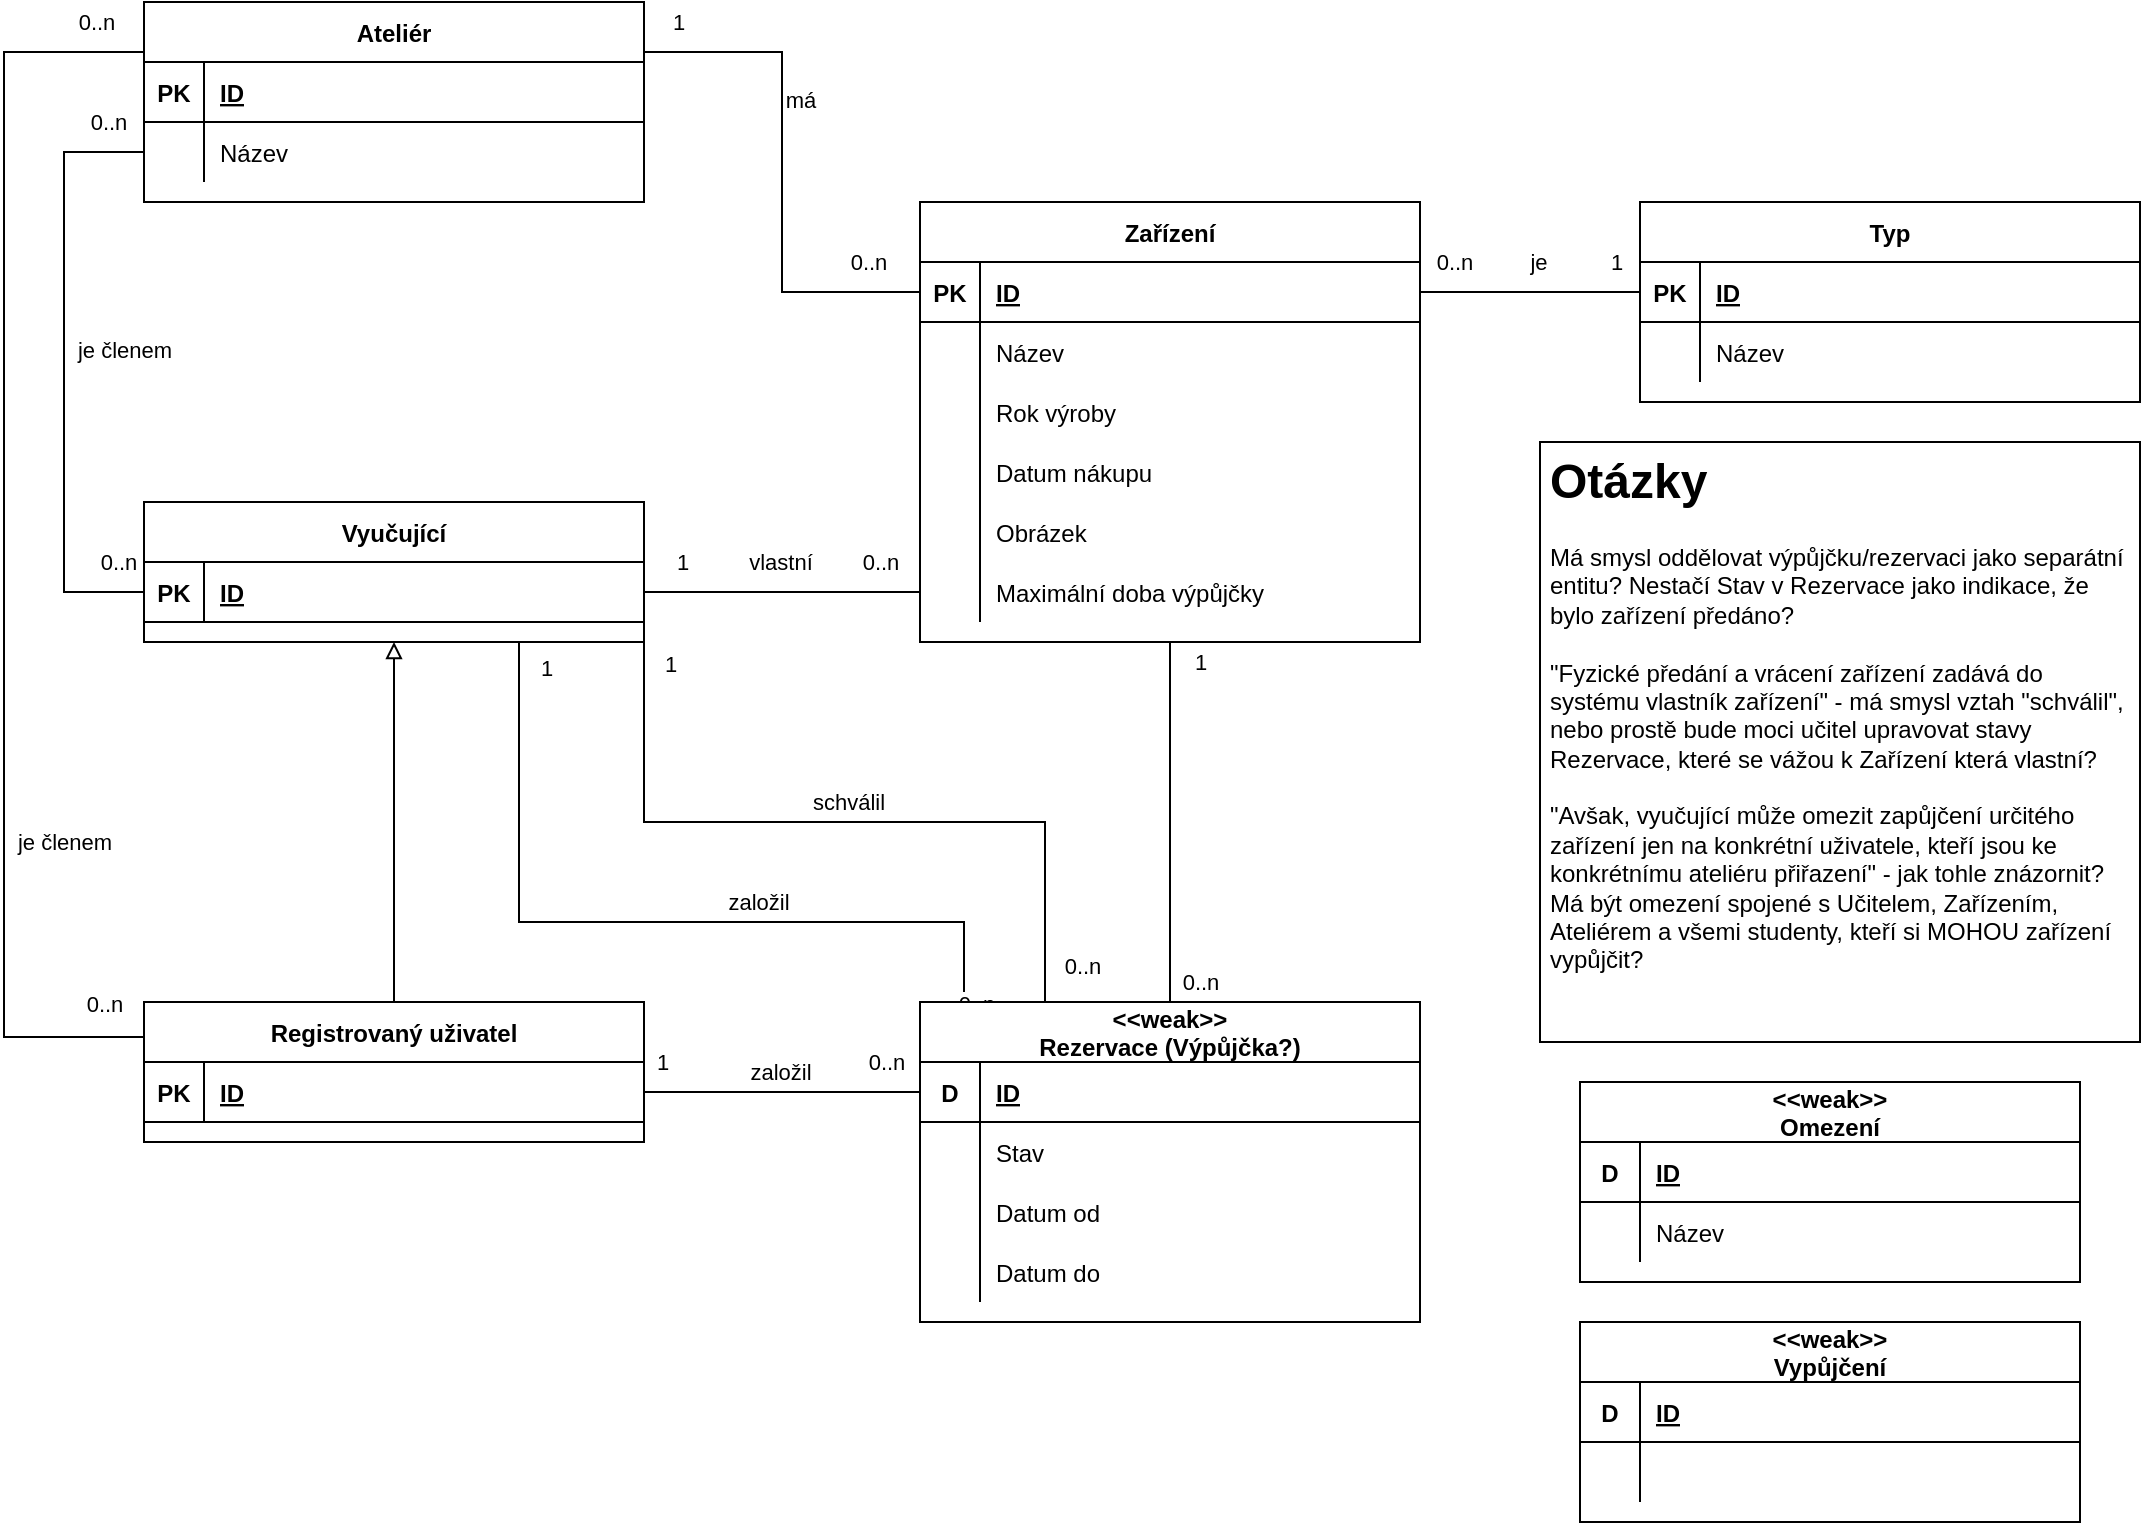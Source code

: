 <mxfile version="20.7.4" type="device"><diagram id="R2lEEEUBdFMjLlhIrx00" name="Page-1"><mxGraphModel dx="2049" dy="1206" grid="1" gridSize="10" guides="1" tooltips="1" connect="1" arrows="1" fold="1" page="1" pageScale="1" pageWidth="1100" pageHeight="850" math="0" shadow="0" extFonts="Permanent Marker^https://fonts.googleapis.com/css?family=Permanent+Marker"><root><mxCell id="0"/><mxCell id="1" parent="0"/><mxCell id="R9z5pihI-R_wJn7ileky-112" style="edgeStyle=orthogonalEdgeStyle;rounded=0;orthogonalLoop=1;jettySize=auto;html=1;exitX=0.5;exitY=1;exitDx=0;exitDy=0;entryX=0.5;entryY=0;entryDx=0;entryDy=0;strokeWidth=1;endArrow=none;endFill=0;" edge="1" parent="1" source="C-vyLk0tnHw3VtMMgP7b-2" target="R9z5pihI-R_wJn7ileky-101"><mxGeometry relative="1" as="geometry"/></mxCell><mxCell id="R9z5pihI-R_wJn7ileky-117" value="0..n" style="edgeLabel;html=1;align=center;verticalAlign=middle;resizable=0;points=[];" vertex="1" connectable="0" parent="R9z5pihI-R_wJn7ileky-112"><mxGeometry x="0.84" y="1" relative="1" as="geometry"><mxPoint x="14" y="4" as="offset"/></mxGeometry></mxCell><mxCell id="R9z5pihI-R_wJn7ileky-118" value="1" style="edgeLabel;html=1;align=center;verticalAlign=middle;resizable=0;points=[];" vertex="1" connectable="0" parent="R9z5pihI-R_wJn7ileky-112"><mxGeometry x="-0.846" y="-2" relative="1" as="geometry"><mxPoint x="17" y="-4" as="offset"/></mxGeometry></mxCell><mxCell id="C-vyLk0tnHw3VtMMgP7b-2" value="Zařízení" style="shape=table;startSize=30;container=1;collapsible=1;childLayout=tableLayout;fixedRows=1;rowLines=0;fontStyle=1;align=center;resizeLast=1;" parent="1" vertex="1"><mxGeometry x="480" y="130" width="250" height="220" as="geometry"/></mxCell><mxCell id="C-vyLk0tnHw3VtMMgP7b-3" value="" style="shape=partialRectangle;collapsible=0;dropTarget=0;pointerEvents=0;fillColor=none;points=[[0,0.5],[1,0.5]];portConstraint=eastwest;top=0;left=0;right=0;bottom=1;" parent="C-vyLk0tnHw3VtMMgP7b-2" vertex="1"><mxGeometry y="30" width="250" height="30" as="geometry"/></mxCell><mxCell id="C-vyLk0tnHw3VtMMgP7b-4" value="PK" style="shape=partialRectangle;overflow=hidden;connectable=0;fillColor=none;top=0;left=0;bottom=0;right=0;fontStyle=1;" parent="C-vyLk0tnHw3VtMMgP7b-3" vertex="1"><mxGeometry width="30" height="30" as="geometry"><mxRectangle width="30" height="30" as="alternateBounds"/></mxGeometry></mxCell><mxCell id="C-vyLk0tnHw3VtMMgP7b-5" value="ID" style="shape=partialRectangle;overflow=hidden;connectable=0;fillColor=none;top=0;left=0;bottom=0;right=0;align=left;spacingLeft=6;fontStyle=5;" parent="C-vyLk0tnHw3VtMMgP7b-3" vertex="1"><mxGeometry x="30" width="220" height="30" as="geometry"><mxRectangle width="220" height="30" as="alternateBounds"/></mxGeometry></mxCell><mxCell id="C-vyLk0tnHw3VtMMgP7b-6" value="" style="shape=partialRectangle;collapsible=0;dropTarget=0;pointerEvents=0;fillColor=none;points=[[0,0.5],[1,0.5]];portConstraint=eastwest;top=0;left=0;right=0;bottom=0;" parent="C-vyLk0tnHw3VtMMgP7b-2" vertex="1"><mxGeometry y="60" width="250" height="30" as="geometry"/></mxCell><mxCell id="C-vyLk0tnHw3VtMMgP7b-7" value="" style="shape=partialRectangle;overflow=hidden;connectable=0;fillColor=none;top=0;left=0;bottom=0;right=0;" parent="C-vyLk0tnHw3VtMMgP7b-6" vertex="1"><mxGeometry width="30" height="30" as="geometry"><mxRectangle width="30" height="30" as="alternateBounds"/></mxGeometry></mxCell><mxCell id="C-vyLk0tnHw3VtMMgP7b-8" value="Název" style="shape=partialRectangle;overflow=hidden;connectable=0;fillColor=none;top=0;left=0;bottom=0;right=0;align=left;spacingLeft=6;" parent="C-vyLk0tnHw3VtMMgP7b-6" vertex="1"><mxGeometry x="30" width="220" height="30" as="geometry"><mxRectangle width="220" height="30" as="alternateBounds"/></mxGeometry></mxCell><mxCell id="R9z5pihI-R_wJn7ileky-7" value="" style="shape=partialRectangle;collapsible=0;dropTarget=0;pointerEvents=0;fillColor=none;points=[[0,0.5],[1,0.5]];portConstraint=eastwest;top=0;left=0;right=0;bottom=0;" vertex="1" parent="C-vyLk0tnHw3VtMMgP7b-2"><mxGeometry y="90" width="250" height="30" as="geometry"/></mxCell><mxCell id="R9z5pihI-R_wJn7ileky-8" value="" style="shape=partialRectangle;overflow=hidden;connectable=0;fillColor=none;top=0;left=0;bottom=0;right=0;" vertex="1" parent="R9z5pihI-R_wJn7ileky-7"><mxGeometry width="30" height="30" as="geometry"><mxRectangle width="30" height="30" as="alternateBounds"/></mxGeometry></mxCell><mxCell id="R9z5pihI-R_wJn7ileky-9" value="Rok výroby" style="shape=partialRectangle;overflow=hidden;connectable=0;fillColor=none;top=0;left=0;bottom=0;right=0;align=left;spacingLeft=6;" vertex="1" parent="R9z5pihI-R_wJn7ileky-7"><mxGeometry x="30" width="220" height="30" as="geometry"><mxRectangle width="220" height="30" as="alternateBounds"/></mxGeometry></mxCell><mxCell id="R9z5pihI-R_wJn7ileky-10" value="" style="shape=partialRectangle;collapsible=0;dropTarget=0;pointerEvents=0;fillColor=none;points=[[0,0.5],[1,0.5]];portConstraint=eastwest;top=0;left=0;right=0;bottom=0;" vertex="1" parent="C-vyLk0tnHw3VtMMgP7b-2"><mxGeometry y="120" width="250" height="30" as="geometry"/></mxCell><mxCell id="R9z5pihI-R_wJn7ileky-11" value="" style="shape=partialRectangle;overflow=hidden;connectable=0;fillColor=none;top=0;left=0;bottom=0;right=0;" vertex="1" parent="R9z5pihI-R_wJn7ileky-10"><mxGeometry width="30" height="30" as="geometry"><mxRectangle width="30" height="30" as="alternateBounds"/></mxGeometry></mxCell><mxCell id="R9z5pihI-R_wJn7ileky-12" value="Datum nákupu" style="shape=partialRectangle;overflow=hidden;connectable=0;fillColor=none;top=0;left=0;bottom=0;right=0;align=left;spacingLeft=6;" vertex="1" parent="R9z5pihI-R_wJn7ileky-10"><mxGeometry x="30" width="220" height="30" as="geometry"><mxRectangle width="220" height="30" as="alternateBounds"/></mxGeometry></mxCell><mxCell id="R9z5pihI-R_wJn7ileky-13" value="" style="shape=partialRectangle;collapsible=0;dropTarget=0;pointerEvents=0;fillColor=none;points=[[0,0.5],[1,0.5]];portConstraint=eastwest;top=0;left=0;right=0;bottom=0;" vertex="1" parent="C-vyLk0tnHw3VtMMgP7b-2"><mxGeometry y="150" width="250" height="30" as="geometry"/></mxCell><mxCell id="R9z5pihI-R_wJn7ileky-14" value="" style="shape=partialRectangle;overflow=hidden;connectable=0;fillColor=none;top=0;left=0;bottom=0;right=0;" vertex="1" parent="R9z5pihI-R_wJn7ileky-13"><mxGeometry width="30" height="30" as="geometry"><mxRectangle width="30" height="30" as="alternateBounds"/></mxGeometry></mxCell><mxCell id="R9z5pihI-R_wJn7ileky-15" value="Obrázek" style="shape=partialRectangle;overflow=hidden;connectable=0;fillColor=none;top=0;left=0;bottom=0;right=0;align=left;spacingLeft=6;" vertex="1" parent="R9z5pihI-R_wJn7ileky-13"><mxGeometry x="30" width="220" height="30" as="geometry"><mxRectangle width="220" height="30" as="alternateBounds"/></mxGeometry></mxCell><mxCell id="R9z5pihI-R_wJn7ileky-34" value="" style="shape=partialRectangle;collapsible=0;dropTarget=0;pointerEvents=0;fillColor=none;points=[[0,0.5],[1,0.5]];portConstraint=eastwest;top=0;left=0;right=0;bottom=0;" vertex="1" parent="C-vyLk0tnHw3VtMMgP7b-2"><mxGeometry y="180" width="250" height="30" as="geometry"/></mxCell><mxCell id="R9z5pihI-R_wJn7ileky-35" value="" style="shape=partialRectangle;overflow=hidden;connectable=0;fillColor=none;top=0;left=0;bottom=0;right=0;" vertex="1" parent="R9z5pihI-R_wJn7ileky-34"><mxGeometry width="30" height="30" as="geometry"><mxRectangle width="30" height="30" as="alternateBounds"/></mxGeometry></mxCell><mxCell id="R9z5pihI-R_wJn7ileky-36" value="Maximální doba výpůjčky" style="shape=partialRectangle;overflow=hidden;connectable=0;fillColor=none;top=0;left=0;bottom=0;right=0;align=left;spacingLeft=6;" vertex="1" parent="R9z5pihI-R_wJn7ileky-34"><mxGeometry x="30" width="220" height="30" as="geometry"><mxRectangle width="220" height="30" as="alternateBounds"/></mxGeometry></mxCell><mxCell id="C-vyLk0tnHw3VtMMgP7b-13" value="Typ" style="shape=table;startSize=30;container=1;collapsible=1;childLayout=tableLayout;fixedRows=1;rowLines=0;fontStyle=1;align=center;resizeLast=1;" parent="1" vertex="1"><mxGeometry x="840" y="130" width="250" height="100" as="geometry"/></mxCell><mxCell id="C-vyLk0tnHw3VtMMgP7b-14" value="" style="shape=partialRectangle;collapsible=0;dropTarget=0;pointerEvents=0;fillColor=none;points=[[0,0.5],[1,0.5]];portConstraint=eastwest;top=0;left=0;right=0;bottom=1;" parent="C-vyLk0tnHw3VtMMgP7b-13" vertex="1"><mxGeometry y="30" width="250" height="30" as="geometry"/></mxCell><mxCell id="C-vyLk0tnHw3VtMMgP7b-15" value="PK" style="shape=partialRectangle;overflow=hidden;connectable=0;fillColor=none;top=0;left=0;bottom=0;right=0;fontStyle=1;" parent="C-vyLk0tnHw3VtMMgP7b-14" vertex="1"><mxGeometry width="30" height="30" as="geometry"><mxRectangle width="30" height="30" as="alternateBounds"/></mxGeometry></mxCell><mxCell id="C-vyLk0tnHw3VtMMgP7b-16" value="ID" style="shape=partialRectangle;overflow=hidden;connectable=0;fillColor=none;top=0;left=0;bottom=0;right=0;align=left;spacingLeft=6;fontStyle=5;" parent="C-vyLk0tnHw3VtMMgP7b-14" vertex="1"><mxGeometry x="30" width="220" height="30" as="geometry"><mxRectangle width="220" height="30" as="alternateBounds"/></mxGeometry></mxCell><mxCell id="C-vyLk0tnHw3VtMMgP7b-17" value="" style="shape=partialRectangle;collapsible=0;dropTarget=0;pointerEvents=0;fillColor=none;points=[[0,0.5],[1,0.5]];portConstraint=eastwest;top=0;left=0;right=0;bottom=0;" parent="C-vyLk0tnHw3VtMMgP7b-13" vertex="1"><mxGeometry y="60" width="250" height="30" as="geometry"/></mxCell><mxCell id="C-vyLk0tnHw3VtMMgP7b-18" value="" style="shape=partialRectangle;overflow=hidden;connectable=0;fillColor=none;top=0;left=0;bottom=0;right=0;" parent="C-vyLk0tnHw3VtMMgP7b-17" vertex="1"><mxGeometry width="30" height="30" as="geometry"><mxRectangle width="30" height="30" as="alternateBounds"/></mxGeometry></mxCell><mxCell id="C-vyLk0tnHw3VtMMgP7b-19" value="Název" style="shape=partialRectangle;overflow=hidden;connectable=0;fillColor=none;top=0;left=0;bottom=0;right=0;align=left;spacingLeft=6;" parent="C-vyLk0tnHw3VtMMgP7b-17" vertex="1"><mxGeometry x="30" width="220" height="30" as="geometry"><mxRectangle width="220" height="30" as="alternateBounds"/></mxGeometry></mxCell><mxCell id="R9z5pihI-R_wJn7ileky-62" style="edgeStyle=orthogonalEdgeStyle;rounded=0;orthogonalLoop=1;jettySize=auto;html=1;exitX=1;exitY=0.25;exitDx=0;exitDy=0;entryX=0;entryY=0.5;entryDx=0;entryDy=0;endArrow=none;endFill=0;" edge="1" parent="1" source="C-vyLk0tnHw3VtMMgP7b-23" target="C-vyLk0tnHw3VtMMgP7b-3"><mxGeometry relative="1" as="geometry"/></mxCell><mxCell id="R9z5pihI-R_wJn7ileky-63" value="má" style="edgeLabel;html=1;align=center;verticalAlign=middle;resizable=0;points=[];" vertex="1" connectable="0" parent="R9z5pihI-R_wJn7ileky-62"><mxGeometry x="-0.172" y="1" relative="1" as="geometry"><mxPoint x="8" y="-14" as="offset"/></mxGeometry></mxCell><mxCell id="R9z5pihI-R_wJn7ileky-64" value="1" style="edgeLabel;html=1;align=center;verticalAlign=middle;resizable=0;points=[];" vertex="1" connectable="0" parent="R9z5pihI-R_wJn7ileky-62"><mxGeometry x="-0.867" y="-1" relative="1" as="geometry"><mxPoint y="-16" as="offset"/></mxGeometry></mxCell><mxCell id="R9z5pihI-R_wJn7ileky-65" value="0..n" style="edgeLabel;html=1;align=center;verticalAlign=middle;resizable=0;points=[];" vertex="1" connectable="0" parent="R9z5pihI-R_wJn7ileky-62"><mxGeometry x="0.856" relative="1" as="geometry"><mxPoint x="-8" y="-15" as="offset"/></mxGeometry></mxCell><mxCell id="C-vyLk0tnHw3VtMMgP7b-23" value="Ateliér" style="shape=table;startSize=30;container=1;collapsible=1;childLayout=tableLayout;fixedRows=1;rowLines=0;fontStyle=1;align=center;resizeLast=1;" parent="1" vertex="1"><mxGeometry x="92" y="30" width="250" height="100" as="geometry"/></mxCell><mxCell id="C-vyLk0tnHw3VtMMgP7b-24" value="" style="shape=partialRectangle;collapsible=0;dropTarget=0;pointerEvents=0;fillColor=none;points=[[0,0.5],[1,0.5]];portConstraint=eastwest;top=0;left=0;right=0;bottom=1;" parent="C-vyLk0tnHw3VtMMgP7b-23" vertex="1"><mxGeometry y="30" width="250" height="30" as="geometry"/></mxCell><mxCell id="C-vyLk0tnHw3VtMMgP7b-25" value="PK" style="shape=partialRectangle;overflow=hidden;connectable=0;fillColor=none;top=0;left=0;bottom=0;right=0;fontStyle=1;" parent="C-vyLk0tnHw3VtMMgP7b-24" vertex="1"><mxGeometry width="30" height="30" as="geometry"><mxRectangle width="30" height="30" as="alternateBounds"/></mxGeometry></mxCell><mxCell id="C-vyLk0tnHw3VtMMgP7b-26" value="ID" style="shape=partialRectangle;overflow=hidden;connectable=0;fillColor=none;top=0;left=0;bottom=0;right=0;align=left;spacingLeft=6;fontStyle=5;" parent="C-vyLk0tnHw3VtMMgP7b-24" vertex="1"><mxGeometry x="30" width="220" height="30" as="geometry"><mxRectangle width="220" height="30" as="alternateBounds"/></mxGeometry></mxCell><mxCell id="C-vyLk0tnHw3VtMMgP7b-27" value="" style="shape=partialRectangle;collapsible=0;dropTarget=0;pointerEvents=0;fillColor=none;points=[[0,0.5],[1,0.5]];portConstraint=eastwest;top=0;left=0;right=0;bottom=0;" parent="C-vyLk0tnHw3VtMMgP7b-23" vertex="1"><mxGeometry y="60" width="250" height="30" as="geometry"/></mxCell><mxCell id="C-vyLk0tnHw3VtMMgP7b-28" value="" style="shape=partialRectangle;overflow=hidden;connectable=0;fillColor=none;top=0;left=0;bottom=0;right=0;" parent="C-vyLk0tnHw3VtMMgP7b-27" vertex="1"><mxGeometry width="30" height="30" as="geometry"><mxRectangle width="30" height="30" as="alternateBounds"/></mxGeometry></mxCell><mxCell id="C-vyLk0tnHw3VtMMgP7b-29" value="Název" style="shape=partialRectangle;overflow=hidden;connectable=0;fillColor=none;top=0;left=0;bottom=0;right=0;align=left;spacingLeft=6;" parent="C-vyLk0tnHw3VtMMgP7b-27" vertex="1"><mxGeometry x="30" width="220" height="30" as="geometry"><mxRectangle width="220" height="30" as="alternateBounds"/></mxGeometry></mxCell><mxCell id="R9z5pihI-R_wJn7ileky-29" value="" style="group" vertex="1" connectable="0" parent="1"><mxGeometry x="790" y="250" width="300" height="300" as="geometry"/></mxCell><mxCell id="R9z5pihI-R_wJn7ileky-30" value="" style="rounded=0;whiteSpace=wrap;html=1;" vertex="1" parent="R9z5pihI-R_wJn7ileky-29"><mxGeometry width="300" height="300" as="geometry"/></mxCell><mxCell id="R9z5pihI-R_wJn7ileky-31" value="&lt;h1&gt;Otázky&lt;/h1&gt;&lt;span style=&quot;text-align: center; background-color: rgb(255, 255, 255);&quot;&gt;Má smysl oddělovat výpůjčku/rezervaci jako separátní entitu? Nestačí Stav v Rezervace jako indikace, že bylo zařízení předáno?&lt;br&gt;&lt;br&gt;&quot;Fyzické předání a vrácení zařízení zadává do systému vlastník zařízení&quot; - má smysl vztah &quot;schválil&quot;, nebo prostě bude moci učitel upravovat stavy Rezervace, které se vážou k Zařízení která vlastní?&lt;br&gt;&lt;br&gt;&quot;Avšak, vyučující může omezit zapůjčení určitého zařízení jen na konkrétní uživatele, kteří jsou ke konkrétnímu ateliéru přiřazení&quot; - jak tohle znázornit? Má být omezení spojené s Učitelem, Zařízením, Ateliérem a všemi studenty, kteří si MOHOU zařízení vypůjčit?&lt;br&gt;&lt;/span&gt;" style="text;html=1;strokeColor=none;fillColor=none;spacing=5;spacingTop=-20;whiteSpace=wrap;overflow=hidden;rounded=0;" vertex="1" parent="R9z5pihI-R_wJn7ileky-29"><mxGeometry width="300" height="300" as="geometry"/></mxCell><mxCell id="R9z5pihI-R_wJn7ileky-47" value="&lt;&lt;weak&gt;&gt;&#10;Vypůjčení" style="shape=table;startSize=30;container=1;collapsible=1;childLayout=tableLayout;fixedRows=1;rowLines=0;fontStyle=1;align=center;resizeLast=1;" vertex="1" parent="1"><mxGeometry x="810" y="690" width="250" height="100" as="geometry"/></mxCell><mxCell id="R9z5pihI-R_wJn7ileky-48" value="" style="shape=partialRectangle;collapsible=0;dropTarget=0;pointerEvents=0;fillColor=none;points=[[0,0.5],[1,0.5]];portConstraint=eastwest;top=0;left=0;right=0;bottom=1;" vertex="1" parent="R9z5pihI-R_wJn7ileky-47"><mxGeometry y="30" width="250" height="30" as="geometry"/></mxCell><mxCell id="R9z5pihI-R_wJn7ileky-49" value="D" style="shape=partialRectangle;overflow=hidden;connectable=0;fillColor=none;top=0;left=0;bottom=0;right=0;fontStyle=1;" vertex="1" parent="R9z5pihI-R_wJn7ileky-48"><mxGeometry width="30" height="30" as="geometry"><mxRectangle width="30" height="30" as="alternateBounds"/></mxGeometry></mxCell><mxCell id="R9z5pihI-R_wJn7ileky-50" value="ID" style="shape=partialRectangle;overflow=hidden;connectable=0;fillColor=none;top=0;left=0;bottom=0;right=0;align=left;spacingLeft=6;fontStyle=5;" vertex="1" parent="R9z5pihI-R_wJn7ileky-48"><mxGeometry x="30" width="220" height="30" as="geometry"><mxRectangle width="220" height="30" as="alternateBounds"/></mxGeometry></mxCell><mxCell id="R9z5pihI-R_wJn7ileky-51" value="" style="shape=partialRectangle;collapsible=0;dropTarget=0;pointerEvents=0;fillColor=none;points=[[0,0.5],[1,0.5]];portConstraint=eastwest;top=0;left=0;right=0;bottom=0;" vertex="1" parent="R9z5pihI-R_wJn7ileky-47"><mxGeometry y="60" width="250" height="30" as="geometry"/></mxCell><mxCell id="R9z5pihI-R_wJn7ileky-52" value="" style="shape=partialRectangle;overflow=hidden;connectable=0;fillColor=none;top=0;left=0;bottom=0;right=0;" vertex="1" parent="R9z5pihI-R_wJn7ileky-51"><mxGeometry width="30" height="30" as="geometry"><mxRectangle width="30" height="30" as="alternateBounds"/></mxGeometry></mxCell><mxCell id="R9z5pihI-R_wJn7ileky-53" value="" style="shape=partialRectangle;overflow=hidden;connectable=0;fillColor=none;top=0;left=0;bottom=0;right=0;align=left;spacingLeft=6;" vertex="1" parent="R9z5pihI-R_wJn7ileky-51"><mxGeometry x="30" width="220" height="30" as="geometry"><mxRectangle width="220" height="30" as="alternateBounds"/></mxGeometry></mxCell><mxCell id="R9z5pihI-R_wJn7ileky-119" style="edgeStyle=orthogonalEdgeStyle;rounded=0;orthogonalLoop=1;jettySize=auto;html=1;exitX=0;exitY=0.25;exitDx=0;exitDy=0;entryX=0;entryY=0.25;entryDx=0;entryDy=0;strokeWidth=1;endArrow=none;endFill=0;" edge="1" parent="1" source="R9z5pihI-R_wJn7ileky-54" target="C-vyLk0tnHw3VtMMgP7b-23"><mxGeometry relative="1" as="geometry"><Array as="points"><mxPoint x="22" y="548"/><mxPoint x="22" y="55"/></Array></mxGeometry></mxCell><mxCell id="R9z5pihI-R_wJn7ileky-128" value="&lt;div style=&quot;text-align: start;&quot;&gt;&lt;font face=&quot;monospace&quot; color=&quot;rgba(0, 0, 0, 0)&quot;&gt;&lt;span style=&quot;font-size: 0px; background-color: rgb(251, 251, 251);&quot;&gt;je&amp;nbsp;&lt;/span&gt;&lt;/font&gt;&lt;/div&gt;" style="edgeLabel;html=1;align=center;verticalAlign=middle;resizable=0;points=[];" vertex="1" connectable="0" parent="R9z5pihI-R_wJn7ileky-119"><mxGeometry x="-0.454" y="2" relative="1" as="geometry"><mxPoint as="offset"/></mxGeometry></mxCell><mxCell id="R9z5pihI-R_wJn7ileky-129" value="je členem" style="edgeLabel;html=1;align=center;verticalAlign=middle;resizable=0;points=[];" vertex="1" connectable="0" parent="R9z5pihI-R_wJn7ileky-119"><mxGeometry x="-0.469" y="-1" relative="1" as="geometry"><mxPoint x="29" as="offset"/></mxGeometry></mxCell><mxCell id="R9z5pihI-R_wJn7ileky-130" value="0..n" style="edgeLabel;html=1;align=center;verticalAlign=middle;resizable=0;points=[];" vertex="1" connectable="0" parent="R9z5pihI-R_wJn7ileky-119"><mxGeometry x="0.915" y="1" relative="1" as="geometry"><mxPoint x="3" y="-14" as="offset"/></mxGeometry></mxCell><mxCell id="R9z5pihI-R_wJn7ileky-132" value="0..n" style="edgeLabel;html=1;align=center;verticalAlign=middle;resizable=0;points=[];" vertex="1" connectable="0" parent="R9z5pihI-R_wJn7ileky-119"><mxGeometry x="-0.953" y="-2" relative="1" as="geometry"><mxPoint x="-5" y="-15" as="offset"/></mxGeometry></mxCell><mxCell id="R9z5pihI-R_wJn7ileky-54" value="Registrovaný uživatel" style="shape=table;startSize=30;container=1;collapsible=1;childLayout=tableLayout;fixedRows=1;rowLines=0;fontStyle=1;align=center;resizeLast=1;" vertex="1" parent="1"><mxGeometry x="92" y="530" width="250" height="70" as="geometry"/></mxCell><mxCell id="R9z5pihI-R_wJn7ileky-55" value="" style="shape=partialRectangle;collapsible=0;dropTarget=0;pointerEvents=0;fillColor=none;points=[[0,0.5],[1,0.5]];portConstraint=eastwest;top=0;left=0;right=0;bottom=1;" vertex="1" parent="R9z5pihI-R_wJn7ileky-54"><mxGeometry y="30" width="250" height="30" as="geometry"/></mxCell><mxCell id="R9z5pihI-R_wJn7ileky-56" value="PK" style="shape=partialRectangle;overflow=hidden;connectable=0;fillColor=none;top=0;left=0;bottom=0;right=0;fontStyle=1;" vertex="1" parent="R9z5pihI-R_wJn7ileky-55"><mxGeometry width="30" height="30" as="geometry"><mxRectangle width="30" height="30" as="alternateBounds"/></mxGeometry></mxCell><mxCell id="R9z5pihI-R_wJn7ileky-57" value="ID" style="shape=partialRectangle;overflow=hidden;connectable=0;fillColor=none;top=0;left=0;bottom=0;right=0;align=left;spacingLeft=6;fontStyle=5;" vertex="1" parent="R9z5pihI-R_wJn7ileky-55"><mxGeometry x="30" width="220" height="30" as="geometry"><mxRectangle width="220" height="30" as="alternateBounds"/></mxGeometry></mxCell><mxCell id="R9z5pihI-R_wJn7ileky-66" style="edgeStyle=orthogonalEdgeStyle;rounded=0;orthogonalLoop=1;jettySize=auto;html=1;exitX=1;exitY=0.5;exitDx=0;exitDy=0;entryX=0;entryY=0.5;entryDx=0;entryDy=0;endArrow=none;endFill=0;" edge="1" parent="1" source="C-vyLk0tnHw3VtMMgP7b-3" target="C-vyLk0tnHw3VtMMgP7b-14"><mxGeometry relative="1" as="geometry"/></mxCell><mxCell id="R9z5pihI-R_wJn7ileky-67" value="je" style="edgeLabel;html=1;align=center;verticalAlign=middle;resizable=0;points=[];" vertex="1" connectable="0" parent="R9z5pihI-R_wJn7ileky-66"><mxGeometry x="0.267" y="1" relative="1" as="geometry"><mxPoint x="-11" y="-14" as="offset"/></mxGeometry></mxCell><mxCell id="R9z5pihI-R_wJn7ileky-68" value="0..n" style="edgeLabel;html=1;align=center;verticalAlign=middle;resizable=0;points=[];" vertex="1" connectable="0" parent="R9z5pihI-R_wJn7ileky-66"><mxGeometry x="-0.88" y="1" relative="1" as="geometry"><mxPoint x="10" y="-14" as="offset"/></mxGeometry></mxCell><mxCell id="R9z5pihI-R_wJn7ileky-69" value="1" style="edgeLabel;html=1;align=center;verticalAlign=middle;resizable=0;points=[];" vertex="1" connectable="0" parent="R9z5pihI-R_wJn7ileky-66"><mxGeometry x="0.672" y="1" relative="1" as="geometry"><mxPoint x="6" y="-14" as="offset"/></mxGeometry></mxCell><mxCell id="R9z5pihI-R_wJn7ileky-113" style="edgeStyle=orthogonalEdgeStyle;rounded=0;orthogonalLoop=1;jettySize=auto;html=1;exitX=1;exitY=1;exitDx=0;exitDy=0;entryX=0.25;entryY=0;entryDx=0;entryDy=0;strokeWidth=1;endArrow=none;endFill=0;" edge="1" parent="1" source="R9z5pihI-R_wJn7ileky-71" target="R9z5pihI-R_wJn7ileky-101"><mxGeometry relative="1" as="geometry"/></mxCell><mxCell id="R9z5pihI-R_wJn7ileky-114" value="schválil" style="edgeLabel;html=1;align=center;verticalAlign=middle;resizable=0;points=[];" vertex="1" connectable="0" parent="R9z5pihI-R_wJn7ileky-113"><mxGeometry x="-0.04" y="-1" relative="1" as="geometry"><mxPoint x="9" y="-11" as="offset"/></mxGeometry></mxCell><mxCell id="R9z5pihI-R_wJn7ileky-115" value="1" style="edgeLabel;html=1;align=center;verticalAlign=middle;resizable=0;points=[];" vertex="1" connectable="0" parent="R9z5pihI-R_wJn7ileky-113"><mxGeometry x="-0.943" y="1" relative="1" as="geometry"><mxPoint x="12" as="offset"/></mxGeometry></mxCell><mxCell id="R9z5pihI-R_wJn7ileky-116" value="0..n" style="edgeLabel;html=1;align=center;verticalAlign=middle;resizable=0;points=[];" vertex="1" connectable="0" parent="R9z5pihI-R_wJn7ileky-113"><mxGeometry x="0.962" relative="1" as="geometry"><mxPoint x="18" y="-11" as="offset"/></mxGeometry></mxCell><mxCell id="R9z5pihI-R_wJn7ileky-124" style="edgeStyle=orthogonalEdgeStyle;rounded=0;orthogonalLoop=1;jettySize=auto;html=1;exitX=0.75;exitY=1;exitDx=0;exitDy=0;entryX=0;entryY=0;entryDx=0;entryDy=0;strokeWidth=1;endArrow=none;endFill=0;" edge="1" parent="1" source="R9z5pihI-R_wJn7ileky-71" target="R9z5pihI-R_wJn7ileky-101"><mxGeometry relative="1" as="geometry"><Array as="points"><mxPoint x="280" y="490"/><mxPoint x="502" y="490"/></Array></mxGeometry></mxCell><mxCell id="R9z5pihI-R_wJn7ileky-125" value="založil" style="edgeLabel;html=1;align=center;verticalAlign=middle;resizable=0;points=[];" vertex="1" connectable="0" parent="R9z5pihI-R_wJn7ileky-124"><mxGeometry x="0.221" y="1" relative="1" as="geometry"><mxPoint y="-9" as="offset"/></mxGeometry></mxCell><mxCell id="R9z5pihI-R_wJn7ileky-126" value="0..n" style="edgeLabel;html=1;align=center;verticalAlign=middle;resizable=0;points=[];" vertex="1" connectable="0" parent="R9z5pihI-R_wJn7ileky-124"><mxGeometry x="0.954" y="2" relative="1" as="geometry"><mxPoint x="18" y="-1" as="offset"/></mxGeometry></mxCell><mxCell id="R9z5pihI-R_wJn7ileky-127" value="1" style="edgeLabel;html=1;align=center;verticalAlign=middle;resizable=0;points=[];" vertex="1" connectable="0" parent="R9z5pihI-R_wJn7ileky-124"><mxGeometry x="-0.94" y="-1" relative="1" as="geometry"><mxPoint x="14" as="offset"/></mxGeometry></mxCell><mxCell id="R9z5pihI-R_wJn7ileky-71" value="Vyučující" style="shape=table;startSize=30;container=1;collapsible=1;childLayout=tableLayout;fixedRows=1;rowLines=0;fontStyle=1;align=center;resizeLast=1;" vertex="1" parent="1"><mxGeometry x="92" y="280" width="250" height="70" as="geometry"/></mxCell><mxCell id="R9z5pihI-R_wJn7ileky-72" value="" style="shape=partialRectangle;collapsible=0;dropTarget=0;pointerEvents=0;fillColor=none;points=[[0,0.5],[1,0.5]];portConstraint=eastwest;top=0;left=0;right=0;bottom=1;" vertex="1" parent="R9z5pihI-R_wJn7ileky-71"><mxGeometry y="30" width="250" height="30" as="geometry"/></mxCell><mxCell id="R9z5pihI-R_wJn7ileky-73" value="PK" style="shape=partialRectangle;overflow=hidden;connectable=0;fillColor=none;top=0;left=0;bottom=0;right=0;fontStyle=1;" vertex="1" parent="R9z5pihI-R_wJn7ileky-72"><mxGeometry width="30" height="30" as="geometry"><mxRectangle width="30" height="30" as="alternateBounds"/></mxGeometry></mxCell><mxCell id="R9z5pihI-R_wJn7ileky-74" value="ID" style="shape=partialRectangle;overflow=hidden;connectable=0;fillColor=none;top=0;left=0;bottom=0;right=0;align=left;spacingLeft=6;fontStyle=5;" vertex="1" parent="R9z5pihI-R_wJn7ileky-72"><mxGeometry x="30" width="220" height="30" as="geometry"><mxRectangle width="220" height="30" as="alternateBounds"/></mxGeometry></mxCell><mxCell id="R9z5pihI-R_wJn7ileky-85" style="edgeStyle=orthogonalEdgeStyle;rounded=0;orthogonalLoop=1;jettySize=auto;html=1;endArrow=block;endFill=0;strokeWidth=1;entryX=0.5;entryY=1;entryDx=0;entryDy=0;exitX=0.5;exitY=0;exitDx=0;exitDy=0;" edge="1" parent="1" source="R9z5pihI-R_wJn7ileky-54" target="R9z5pihI-R_wJn7ileky-71"><mxGeometry x="-1" y="115" relative="1" as="geometry"><mxPoint x="227" y="590" as="sourcePoint"/><mxPoint x="227" y="540" as="targetPoint"/><mxPoint x="105" y="115" as="offset"/></mxGeometry></mxCell><mxCell id="R9z5pihI-R_wJn7ileky-86" style="edgeStyle=orthogonalEdgeStyle;rounded=0;orthogonalLoop=1;jettySize=auto;html=1;exitX=1;exitY=0.5;exitDx=0;exitDy=0;entryX=0;entryY=0.5;entryDx=0;entryDy=0;strokeWidth=1;endArrow=none;endFill=0;" edge="1" parent="1" source="R9z5pihI-R_wJn7ileky-72" target="R9z5pihI-R_wJn7ileky-34"><mxGeometry relative="1" as="geometry"/></mxCell><mxCell id="R9z5pihI-R_wJn7ileky-87" value="vlastní" style="edgeLabel;html=1;align=center;verticalAlign=middle;resizable=0;points=[];" vertex="1" connectable="0" parent="R9z5pihI-R_wJn7ileky-86"><mxGeometry x="0.131" relative="1" as="geometry"><mxPoint x="-10" y="-15" as="offset"/></mxGeometry></mxCell><mxCell id="R9z5pihI-R_wJn7ileky-88" value="0..n" style="edgeLabel;html=1;align=center;verticalAlign=middle;resizable=0;points=[];" vertex="1" connectable="0" parent="R9z5pihI-R_wJn7ileky-86"><mxGeometry x="0.835" relative="1" as="geometry"><mxPoint x="-9" y="-15" as="offset"/></mxGeometry></mxCell><mxCell id="R9z5pihI-R_wJn7ileky-89" value="1" style="edgeLabel;html=1;align=center;verticalAlign=middle;resizable=0;points=[];" vertex="1" connectable="0" parent="R9z5pihI-R_wJn7ileky-86"><mxGeometry x="-0.883" y="2" relative="1" as="geometry"><mxPoint x="11" y="-13" as="offset"/></mxGeometry></mxCell><mxCell id="R9z5pihI-R_wJn7ileky-92" value="&lt;&lt;weak&gt;&gt;&#10;Omezení" style="shape=table;startSize=30;container=1;collapsible=1;childLayout=tableLayout;fixedRows=1;rowLines=0;fontStyle=1;align=center;resizeLast=1;" vertex="1" parent="1"><mxGeometry x="810" y="570" width="250" height="100" as="geometry"/></mxCell><mxCell id="R9z5pihI-R_wJn7ileky-93" value="" style="shape=partialRectangle;collapsible=0;dropTarget=0;pointerEvents=0;fillColor=none;points=[[0,0.5],[1,0.5]];portConstraint=eastwest;top=0;left=0;right=0;bottom=1;" vertex="1" parent="R9z5pihI-R_wJn7ileky-92"><mxGeometry y="30" width="250" height="30" as="geometry"/></mxCell><mxCell id="R9z5pihI-R_wJn7ileky-94" value="D" style="shape=partialRectangle;overflow=hidden;connectable=0;fillColor=none;top=0;left=0;bottom=0;right=0;fontStyle=1;" vertex="1" parent="R9z5pihI-R_wJn7ileky-93"><mxGeometry width="30" height="30" as="geometry"><mxRectangle width="30" height="30" as="alternateBounds"/></mxGeometry></mxCell><mxCell id="R9z5pihI-R_wJn7ileky-95" value="ID" style="shape=partialRectangle;overflow=hidden;connectable=0;fillColor=none;top=0;left=0;bottom=0;right=0;align=left;spacingLeft=6;fontStyle=5;" vertex="1" parent="R9z5pihI-R_wJn7ileky-93"><mxGeometry x="30" width="220" height="30" as="geometry"><mxRectangle width="220" height="30" as="alternateBounds"/></mxGeometry></mxCell><mxCell id="R9z5pihI-R_wJn7ileky-96" value="" style="shape=partialRectangle;collapsible=0;dropTarget=0;pointerEvents=0;fillColor=none;points=[[0,0.5],[1,0.5]];portConstraint=eastwest;top=0;left=0;right=0;bottom=0;" vertex="1" parent="R9z5pihI-R_wJn7ileky-92"><mxGeometry y="60" width="250" height="30" as="geometry"/></mxCell><mxCell id="R9z5pihI-R_wJn7ileky-97" value="" style="shape=partialRectangle;overflow=hidden;connectable=0;fillColor=none;top=0;left=0;bottom=0;right=0;" vertex="1" parent="R9z5pihI-R_wJn7ileky-96"><mxGeometry width="30" height="30" as="geometry"><mxRectangle width="30" height="30" as="alternateBounds"/></mxGeometry></mxCell><mxCell id="R9z5pihI-R_wJn7ileky-98" value="Název" style="shape=partialRectangle;overflow=hidden;connectable=0;fillColor=none;top=0;left=0;bottom=0;right=0;align=left;spacingLeft=6;" vertex="1" parent="R9z5pihI-R_wJn7ileky-96"><mxGeometry x="30" width="220" height="30" as="geometry"><mxRectangle width="220" height="30" as="alternateBounds"/></mxGeometry></mxCell><mxCell id="R9z5pihI-R_wJn7ileky-101" value="&lt;&lt;weak&gt;&gt;&#10;Rezervace (Výpůjčka?)" style="shape=table;startSize=30;container=1;collapsible=1;childLayout=tableLayout;fixedRows=1;rowLines=0;fontStyle=1;align=center;resizeLast=1;" vertex="1" parent="1"><mxGeometry x="480" y="530" width="250" height="160" as="geometry"/></mxCell><mxCell id="R9z5pihI-R_wJn7ileky-102" value="" style="shape=partialRectangle;collapsible=0;dropTarget=0;pointerEvents=0;fillColor=none;points=[[0,0.5],[1,0.5]];portConstraint=eastwest;top=0;left=0;right=0;bottom=1;" vertex="1" parent="R9z5pihI-R_wJn7ileky-101"><mxGeometry y="30" width="250" height="30" as="geometry"/></mxCell><mxCell id="R9z5pihI-R_wJn7ileky-103" value="D" style="shape=partialRectangle;overflow=hidden;connectable=0;fillColor=none;top=0;left=0;bottom=0;right=0;fontStyle=1;" vertex="1" parent="R9z5pihI-R_wJn7ileky-102"><mxGeometry width="30" height="30" as="geometry"><mxRectangle width="30" height="30" as="alternateBounds"/></mxGeometry></mxCell><mxCell id="R9z5pihI-R_wJn7ileky-104" value="ID" style="shape=partialRectangle;overflow=hidden;connectable=0;fillColor=none;top=0;left=0;bottom=0;right=0;align=left;spacingLeft=6;fontStyle=5;" vertex="1" parent="R9z5pihI-R_wJn7ileky-102"><mxGeometry x="30" width="220" height="30" as="geometry"><mxRectangle width="220" height="30" as="alternateBounds"/></mxGeometry></mxCell><mxCell id="R9z5pihI-R_wJn7ileky-105" value="" style="shape=partialRectangle;collapsible=0;dropTarget=0;pointerEvents=0;fillColor=none;points=[[0,0.5],[1,0.5]];portConstraint=eastwest;top=0;left=0;right=0;bottom=0;" vertex="1" parent="R9z5pihI-R_wJn7ileky-101"><mxGeometry y="60" width="250" height="30" as="geometry"/></mxCell><mxCell id="R9z5pihI-R_wJn7ileky-106" value="" style="shape=partialRectangle;overflow=hidden;connectable=0;fillColor=none;top=0;left=0;bottom=0;right=0;" vertex="1" parent="R9z5pihI-R_wJn7ileky-105"><mxGeometry width="30" height="30" as="geometry"><mxRectangle width="30" height="30" as="alternateBounds"/></mxGeometry></mxCell><mxCell id="R9z5pihI-R_wJn7ileky-107" value="Stav" style="shape=partialRectangle;overflow=hidden;connectable=0;fillColor=none;top=0;left=0;bottom=0;right=0;align=left;spacingLeft=6;" vertex="1" parent="R9z5pihI-R_wJn7ileky-105"><mxGeometry x="30" width="220" height="30" as="geometry"><mxRectangle width="220" height="30" as="alternateBounds"/></mxGeometry></mxCell><mxCell id="R9z5pihI-R_wJn7ileky-133" value="" style="shape=partialRectangle;collapsible=0;dropTarget=0;pointerEvents=0;fillColor=none;points=[[0,0.5],[1,0.5]];portConstraint=eastwest;top=0;left=0;right=0;bottom=0;" vertex="1" parent="R9z5pihI-R_wJn7ileky-101"><mxGeometry y="90" width="250" height="30" as="geometry"/></mxCell><mxCell id="R9z5pihI-R_wJn7ileky-134" value="" style="shape=partialRectangle;overflow=hidden;connectable=0;fillColor=none;top=0;left=0;bottom=0;right=0;" vertex="1" parent="R9z5pihI-R_wJn7ileky-133"><mxGeometry width="30" height="30" as="geometry"><mxRectangle width="30" height="30" as="alternateBounds"/></mxGeometry></mxCell><mxCell id="R9z5pihI-R_wJn7ileky-135" value="Datum od" style="shape=partialRectangle;overflow=hidden;connectable=0;fillColor=none;top=0;left=0;bottom=0;right=0;align=left;spacingLeft=6;" vertex="1" parent="R9z5pihI-R_wJn7ileky-133"><mxGeometry x="30" width="220" height="30" as="geometry"><mxRectangle width="220" height="30" as="alternateBounds"/></mxGeometry></mxCell><mxCell id="R9z5pihI-R_wJn7ileky-136" value="" style="shape=partialRectangle;collapsible=0;dropTarget=0;pointerEvents=0;fillColor=none;points=[[0,0.5],[1,0.5]];portConstraint=eastwest;top=0;left=0;right=0;bottom=0;" vertex="1" parent="R9z5pihI-R_wJn7ileky-101"><mxGeometry y="120" width="250" height="30" as="geometry"/></mxCell><mxCell id="R9z5pihI-R_wJn7ileky-137" value="" style="shape=partialRectangle;overflow=hidden;connectable=0;fillColor=none;top=0;left=0;bottom=0;right=0;" vertex="1" parent="R9z5pihI-R_wJn7ileky-136"><mxGeometry width="30" height="30" as="geometry"><mxRectangle width="30" height="30" as="alternateBounds"/></mxGeometry></mxCell><mxCell id="R9z5pihI-R_wJn7ileky-138" value="Datum do" style="shape=partialRectangle;overflow=hidden;connectable=0;fillColor=none;top=0;left=0;bottom=0;right=0;align=left;spacingLeft=6;" vertex="1" parent="R9z5pihI-R_wJn7ileky-136"><mxGeometry x="30" width="220" height="30" as="geometry"><mxRectangle width="220" height="30" as="alternateBounds"/></mxGeometry></mxCell><mxCell id="R9z5pihI-R_wJn7ileky-108" style="edgeStyle=orthogonalEdgeStyle;rounded=0;orthogonalLoop=1;jettySize=auto;html=1;exitX=1;exitY=0.5;exitDx=0;exitDy=0;entryX=0;entryY=0.5;entryDx=0;entryDy=0;strokeWidth=1;endArrow=none;endFill=0;" edge="1" parent="1" source="R9z5pihI-R_wJn7ileky-55" target="R9z5pihI-R_wJn7ileky-102"><mxGeometry relative="1" as="geometry"/></mxCell><mxCell id="R9z5pihI-R_wJn7ileky-109" value="založil" style="edgeLabel;html=1;align=center;verticalAlign=middle;resizable=0;points=[];" vertex="1" connectable="0" parent="R9z5pihI-R_wJn7ileky-108"><mxGeometry x="0.045" y="-1" relative="1" as="geometry"><mxPoint x="-4" y="-11" as="offset"/></mxGeometry></mxCell><mxCell id="R9z5pihI-R_wJn7ileky-110" value="1" style="edgeLabel;html=1;align=center;verticalAlign=middle;resizable=0;points=[];" vertex="1" connectable="0" parent="R9z5pihI-R_wJn7ileky-108"><mxGeometry x="-0.931" y="2" relative="1" as="geometry"><mxPoint x="4" y="-13" as="offset"/></mxGeometry></mxCell><mxCell id="R9z5pihI-R_wJn7ileky-111" value="0..n" style="edgeLabel;html=1;align=center;verticalAlign=middle;resizable=0;points=[];" vertex="1" connectable="0" parent="R9z5pihI-R_wJn7ileky-108"><mxGeometry x="0.865" relative="1" as="geometry"><mxPoint x="-8" y="-15" as="offset"/></mxGeometry></mxCell><mxCell id="R9z5pihI-R_wJn7ileky-120" style="edgeStyle=orthogonalEdgeStyle;rounded=0;orthogonalLoop=1;jettySize=auto;html=1;exitX=0;exitY=0.5;exitDx=0;exitDy=0;entryX=0;entryY=0.5;entryDx=0;entryDy=0;strokeWidth=1;endArrow=none;endFill=0;" edge="1" parent="1" source="R9z5pihI-R_wJn7ileky-72" target="C-vyLk0tnHw3VtMMgP7b-27"><mxGeometry relative="1" as="geometry"><Array as="points"><mxPoint x="52" y="325"/><mxPoint x="52" y="105"/></Array></mxGeometry></mxCell><mxCell id="R9z5pihI-R_wJn7ileky-121" value="je členem" style="edgeLabel;html=1;align=center;verticalAlign=middle;resizable=0;points=[];" vertex="1" connectable="0" parent="R9z5pihI-R_wJn7ileky-120"><mxGeometry x="-0.155" y="-1" relative="1" as="geometry"><mxPoint x="29" y="-34" as="offset"/></mxGeometry></mxCell><mxCell id="R9z5pihI-R_wJn7ileky-122" value="0..n" style="edgeLabel;html=1;align=center;verticalAlign=middle;resizable=0;points=[];" vertex="1" connectable="0" parent="R9z5pihI-R_wJn7ileky-120"><mxGeometry x="0.88" y="1" relative="1" as="geometry"><mxPoint y="-14" as="offset"/></mxGeometry></mxCell><mxCell id="R9z5pihI-R_wJn7ileky-131" value="0..n" style="edgeLabel;html=1;align=center;verticalAlign=middle;resizable=0;points=[];" vertex="1" connectable="0" parent="R9z5pihI-R_wJn7ileky-120"><mxGeometry x="-0.867" y="-1" relative="1" as="geometry"><mxPoint x="7" y="-14" as="offset"/></mxGeometry></mxCell></root></mxGraphModel></diagram></mxfile>